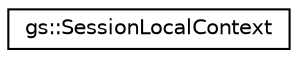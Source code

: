 digraph "Graphical Class Hierarchy"
{
 // LATEX_PDF_SIZE
  edge [fontname="Helvetica",fontsize="10",labelfontname="Helvetica",labelfontsize="10"];
  node [fontname="Helvetica",fontsize="10",shape=record];
  rankdir="LR";
  Node0 [label="gs::SessionLocalContext",height=0.2,width=0.4,color="black", fillcolor="white", style="filled",URL="$structgs_1_1SessionLocalContext.html",tooltip=" "];
}
